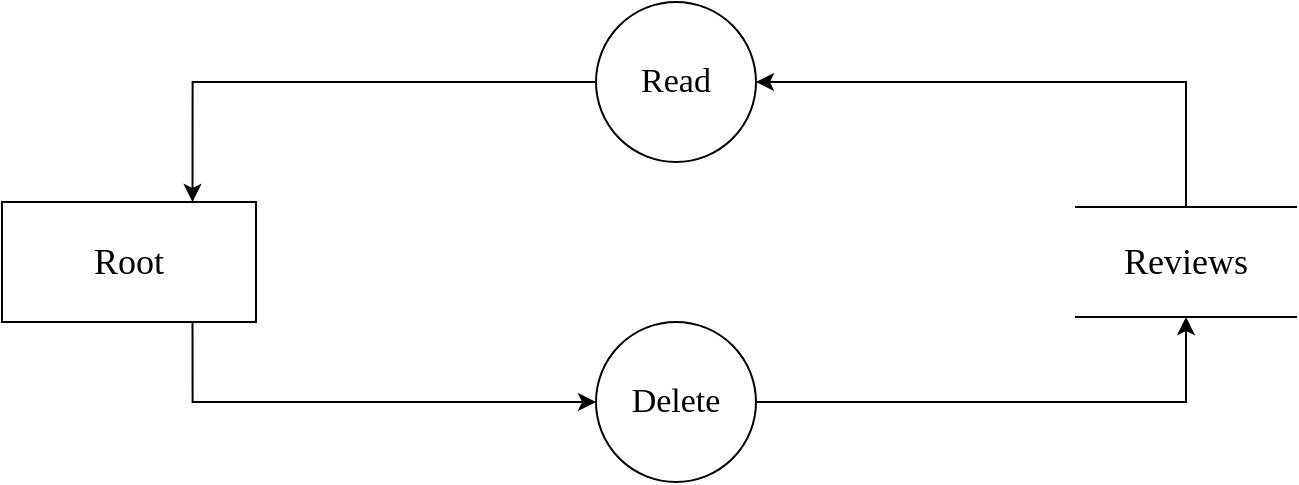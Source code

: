 <mxfile version="17.2.3" type="device"><diagram id="HeBkzXPH-GdMvk_lJBK_" name="Page-1"><mxGraphModel dx="1106" dy="653" grid="1" gridSize="10" guides="1" tooltips="1" connect="1" arrows="1" fold="1" page="1" pageScale="1" pageWidth="827" pageHeight="1169" background="none" math="0" shadow="0"><root><mxCell id="0"/><mxCell id="1" parent="0"/><mxCell id="6l1TLSjAQP7HA2U_qRRk-19" value="" style="edgeStyle=orthogonalEdgeStyle;rounded=0;orthogonalLoop=1;jettySize=auto;html=1;fontFamily=Times New Roman;fontSize=16;entryX=0.25;entryY=1;entryDx=0;entryDy=0;exitX=1;exitY=0;exitDx=0;exitDy=0;" parent="1" edge="1"><mxGeometry relative="1" as="geometry"><mxPoint x="660" y="100" as="targetPoint"/></mxGeometry></mxCell><mxCell id="6l1TLSjAQP7HA2U_qRRk-21" style="edgeStyle=orthogonalEdgeStyle;rounded=0;orthogonalLoop=1;jettySize=auto;html=1;exitX=0.75;exitY=1;exitDx=0;exitDy=0;entryX=1;entryY=1;entryDx=0;entryDy=0;fontFamily=Times New Roman;fontSize=16;" parent="1" edge="1"><mxGeometry relative="1" as="geometry"><Array as="points"><mxPoint x="720" y="247"/></Array><mxPoint x="720" y="100" as="sourcePoint"/></mxGeometry></mxCell><mxCell id="Q0i9p3XuLe2hxYWrHrsO-3" style="edgeStyle=orthogonalEdgeStyle;rounded=0;orthogonalLoop=1;jettySize=auto;html=1;exitX=0.75;exitY=1;exitDx=0;exitDy=0;endArrow=classic;endFill=1;fontFamily=Times New Roman;" edge="1" parent="1" source="Q0i9p3XuLe2hxYWrHrsO-4" target="Q0i9p3XuLe2hxYWrHrsO-14"><mxGeometry relative="1" as="geometry"><Array as="points"><mxPoint x="215" y="520"/></Array></mxGeometry></mxCell><mxCell id="Q0i9p3XuLe2hxYWrHrsO-4" value="&lt;font style=&quot;font-size: 18px&quot;&gt;Root&lt;/font&gt;" style="rounded=0;whiteSpace=wrap;html=1;fontFamily=Times New Roman;" vertex="1" parent="1"><mxGeometry x="120" y="420" width="127" height="60" as="geometry"/></mxCell><mxCell id="Q0i9p3XuLe2hxYWrHrsO-15" style="edgeStyle=orthogonalEdgeStyle;rounded=0;orthogonalLoop=1;jettySize=auto;html=1;exitX=0;exitY=0.5;exitDx=0;exitDy=0;entryX=0.75;entryY=0;entryDx=0;entryDy=0;fontFamily=Times New Roman;fontSize=14;endArrow=classic;endFill=1;" edge="1" parent="1" source="Q0i9p3XuLe2hxYWrHrsO-6" target="Q0i9p3XuLe2hxYWrHrsO-4"><mxGeometry relative="1" as="geometry"/></mxCell><mxCell id="Q0i9p3XuLe2hxYWrHrsO-6" value="&lt;p&gt;&lt;span style=&quot;line-height: 1.1&quot;&gt;&lt;font style=&quot;font-size: 17px&quot;&gt;Read&lt;/font&gt;&lt;/span&gt;&lt;/p&gt;" style="ellipse;whiteSpace=wrap;html=1;aspect=fixed;shadow=0;sketch=0;rotation=0;fontFamily=Times New Roman;" vertex="1" parent="1"><mxGeometry x="417" y="320" width="80" height="80" as="geometry"/></mxCell><mxCell id="Q0i9p3XuLe2hxYWrHrsO-7" style="edgeStyle=elbowEdgeStyle;rounded=0;orthogonalLoop=1;jettySize=auto;html=1;exitX=0.5;exitY=0;exitDx=0;exitDy=0;endArrow=classic;endFill=1;fontFamily=Times New Roman;elbow=vertical;" edge="1" parent="1" source="Q0i9p3XuLe2hxYWrHrsO-8" target="Q0i9p3XuLe2hxYWrHrsO-6"><mxGeometry relative="1" as="geometry"><Array as="points"><mxPoint x="580" y="360"/><mxPoint x="560" y="350"/></Array></mxGeometry></mxCell><mxCell id="Q0i9p3XuLe2hxYWrHrsO-8" value="&lt;span style=&quot;font-size: 18px&quot;&gt;Reviews&lt;/span&gt;" style="shape=partialRectangle;whiteSpace=wrap;html=1;left=0;right=0;fillColor=default;rounded=0;shadow=0;glass=0;sketch=0;fontFamily=Times New Roman;fontSize=16;gradientColor=none;" vertex="1" parent="1"><mxGeometry x="657" y="422.5" width="110" height="55" as="geometry"/></mxCell><mxCell id="Q0i9p3XuLe2hxYWrHrsO-13" style="edgeStyle=orthogonalEdgeStyle;rounded=0;orthogonalLoop=1;jettySize=auto;html=1;endArrow=classic;endFill=1;fontFamily=Times New Roman;" edge="1" parent="1" source="Q0i9p3XuLe2hxYWrHrsO-14" target="Q0i9p3XuLe2hxYWrHrsO-8"><mxGeometry relative="1" as="geometry"/></mxCell><mxCell id="Q0i9p3XuLe2hxYWrHrsO-14" value="&lt;p&gt;&lt;span style=&quot;line-height: 1.1&quot;&gt;&lt;font style=&quot;font-size: 17px&quot;&gt;Delete&lt;/font&gt;&lt;/span&gt;&lt;/p&gt;" style="ellipse;whiteSpace=wrap;html=1;aspect=fixed;shadow=0;sketch=0;rotation=0;fontFamily=Times New Roman;" vertex="1" parent="1"><mxGeometry x="417" y="480" width="80" height="80" as="geometry"/></mxCell></root></mxGraphModel></diagram></mxfile>